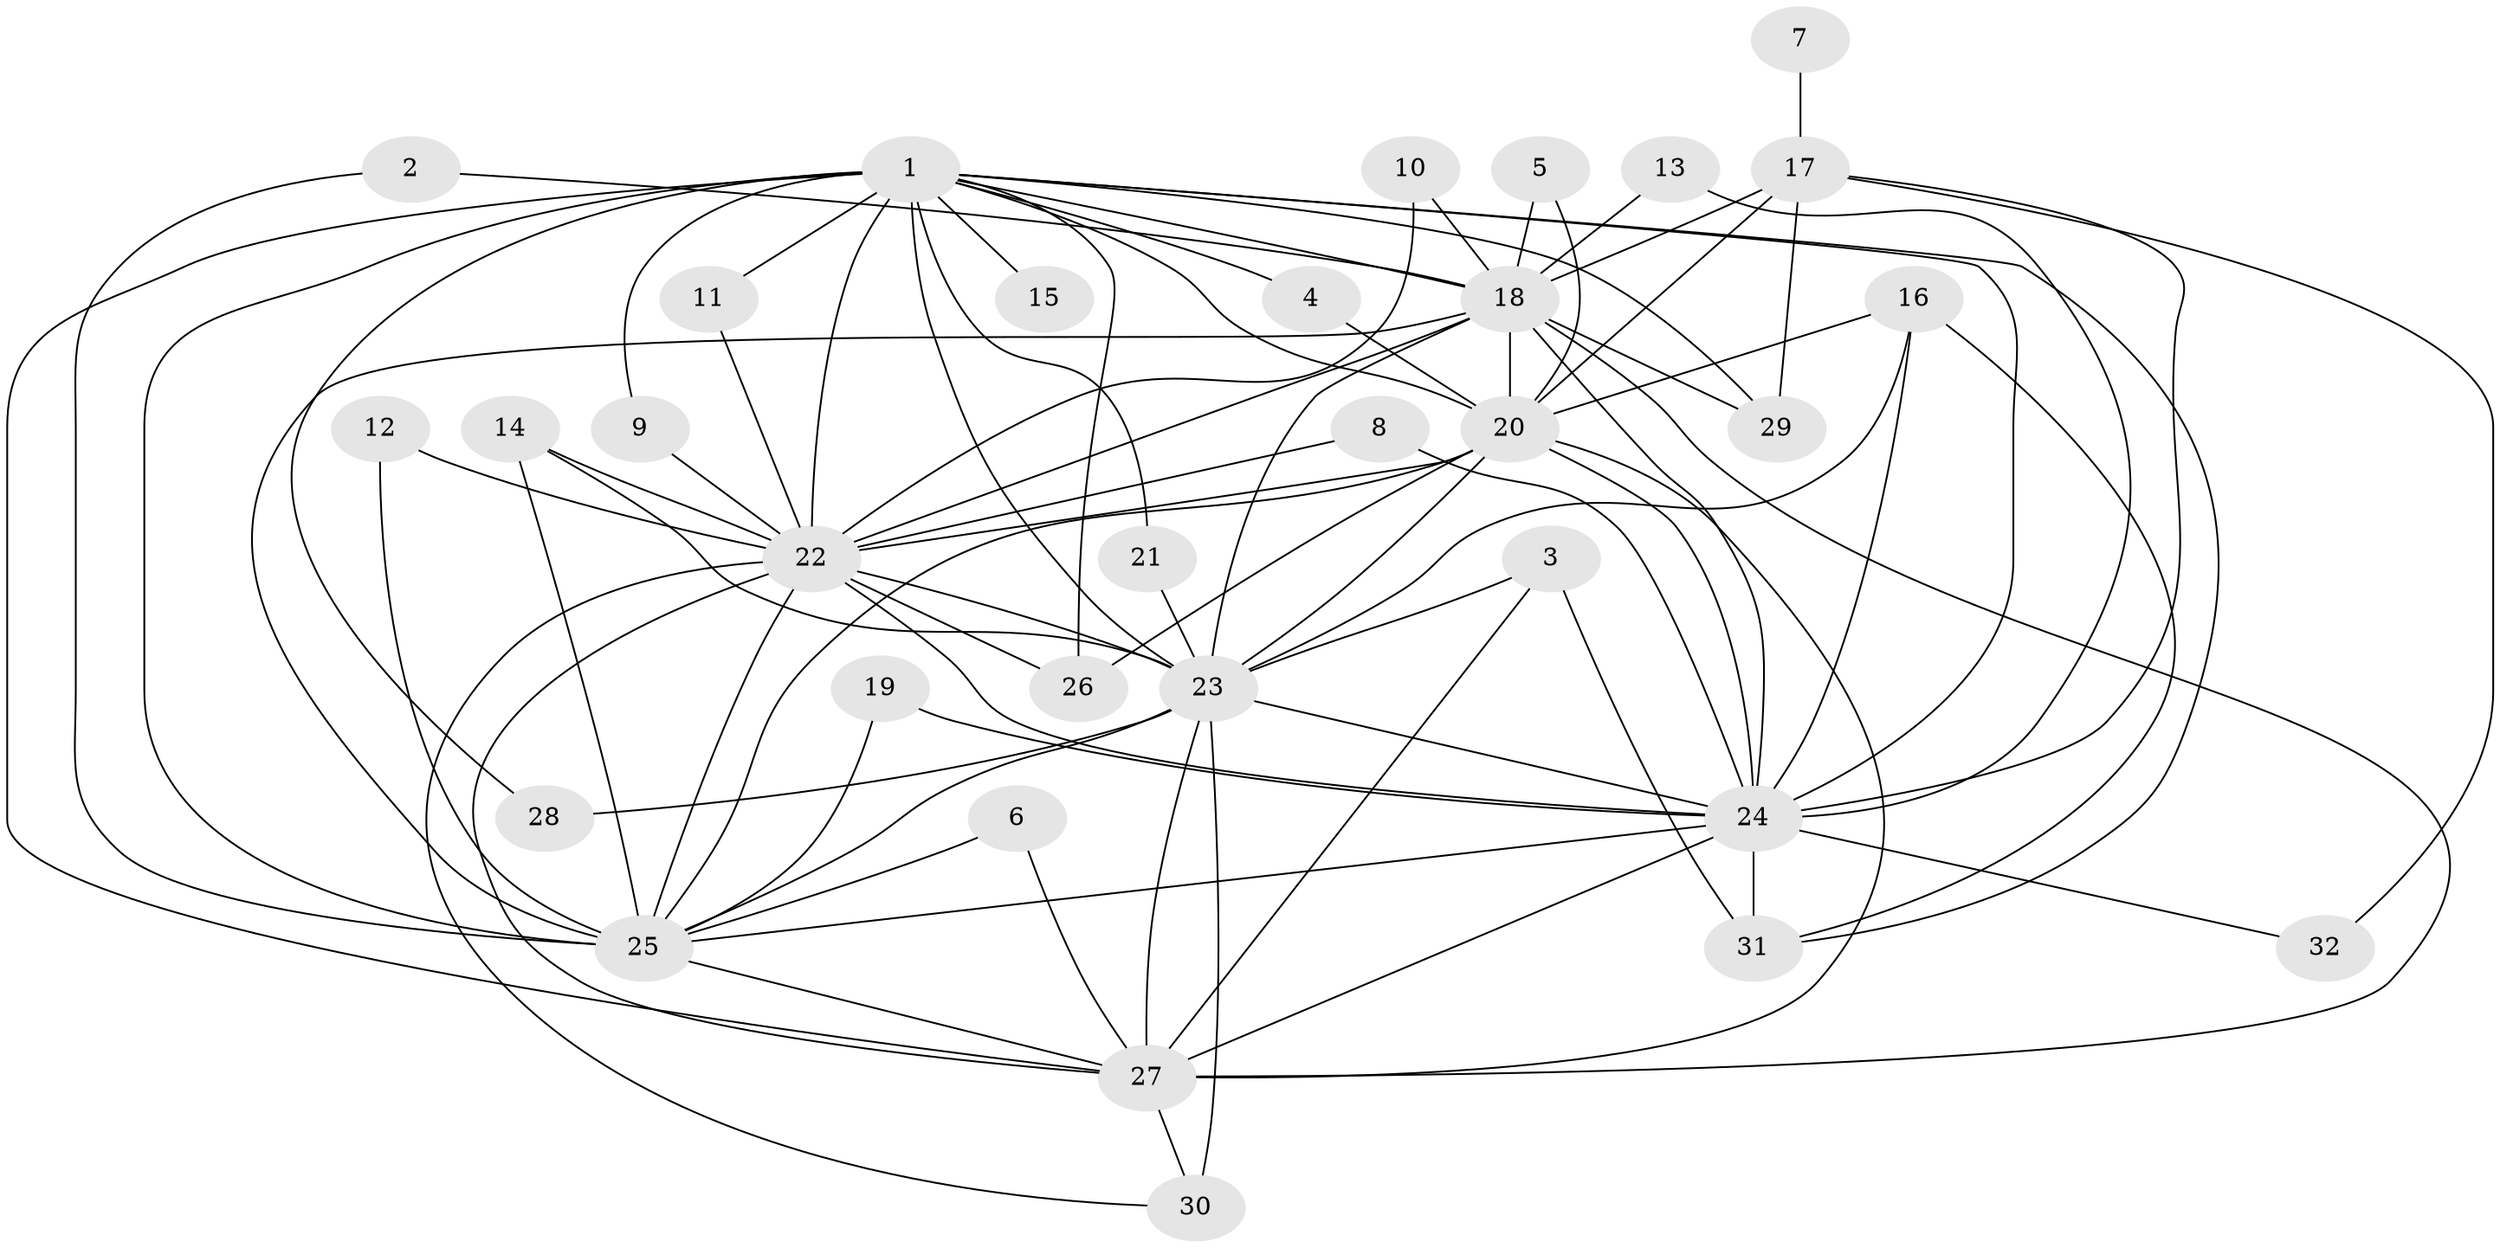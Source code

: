 // original degree distribution, {15: 0.031746031746031744, 14: 0.031746031746031744, 19: 0.031746031746031744, 23: 0.015873015873015872, 10: 0.015873015873015872, 22: 0.015873015873015872, 17: 0.015873015873015872, 6: 0.015873015873015872, 2: 0.5555555555555556, 3: 0.19047619047619047, 5: 0.031746031746031744, 4: 0.047619047619047616}
// Generated by graph-tools (version 1.1) at 2025/25/03/09/25 03:25:49]
// undirected, 32 vertices, 82 edges
graph export_dot {
graph [start="1"]
  node [color=gray90,style=filled];
  1;
  2;
  3;
  4;
  5;
  6;
  7;
  8;
  9;
  10;
  11;
  12;
  13;
  14;
  15;
  16;
  17;
  18;
  19;
  20;
  21;
  22;
  23;
  24;
  25;
  26;
  27;
  28;
  29;
  30;
  31;
  32;
  1 -- 4 [weight=1.0];
  1 -- 9 [weight=1.0];
  1 -- 11 [weight=1.0];
  1 -- 15 [weight=1.0];
  1 -- 18 [weight=3.0];
  1 -- 20 [weight=4.0];
  1 -- 21 [weight=1.0];
  1 -- 22 [weight=4.0];
  1 -- 23 [weight=3.0];
  1 -- 24 [weight=3.0];
  1 -- 25 [weight=3.0];
  1 -- 26 [weight=1.0];
  1 -- 27 [weight=3.0];
  1 -- 28 [weight=1.0];
  1 -- 29 [weight=1.0];
  1 -- 31 [weight=1.0];
  2 -- 18 [weight=1.0];
  2 -- 25 [weight=1.0];
  3 -- 23 [weight=1.0];
  3 -- 27 [weight=1.0];
  3 -- 31 [weight=1.0];
  4 -- 20 [weight=1.0];
  5 -- 18 [weight=1.0];
  5 -- 20 [weight=1.0];
  6 -- 25 [weight=1.0];
  6 -- 27 [weight=1.0];
  7 -- 17 [weight=1.0];
  8 -- 22 [weight=1.0];
  8 -- 24 [weight=1.0];
  9 -- 22 [weight=1.0];
  10 -- 18 [weight=1.0];
  10 -- 22 [weight=1.0];
  11 -- 22 [weight=1.0];
  12 -- 22 [weight=1.0];
  12 -- 25 [weight=1.0];
  13 -- 18 [weight=1.0];
  13 -- 24 [weight=1.0];
  14 -- 22 [weight=1.0];
  14 -- 23 [weight=1.0];
  14 -- 25 [weight=3.0];
  16 -- 20 [weight=1.0];
  16 -- 23 [weight=1.0];
  16 -- 24 [weight=1.0];
  16 -- 31 [weight=1.0];
  17 -- 18 [weight=1.0];
  17 -- 20 [weight=3.0];
  17 -- 24 [weight=1.0];
  17 -- 29 [weight=1.0];
  17 -- 32 [weight=1.0];
  18 -- 20 [weight=1.0];
  18 -- 22 [weight=1.0];
  18 -- 23 [weight=1.0];
  18 -- 24 [weight=3.0];
  18 -- 25 [weight=1.0];
  18 -- 27 [weight=1.0];
  18 -- 29 [weight=1.0];
  19 -- 24 [weight=1.0];
  19 -- 25 [weight=1.0];
  20 -- 22 [weight=2.0];
  20 -- 23 [weight=1.0];
  20 -- 24 [weight=1.0];
  20 -- 25 [weight=2.0];
  20 -- 26 [weight=1.0];
  20 -- 27 [weight=1.0];
  21 -- 23 [weight=1.0];
  22 -- 23 [weight=3.0];
  22 -- 24 [weight=2.0];
  22 -- 25 [weight=1.0];
  22 -- 26 [weight=2.0];
  22 -- 27 [weight=1.0];
  22 -- 30 [weight=2.0];
  23 -- 24 [weight=1.0];
  23 -- 25 [weight=1.0];
  23 -- 27 [weight=1.0];
  23 -- 28 [weight=1.0];
  23 -- 30 [weight=3.0];
  24 -- 25 [weight=1.0];
  24 -- 27 [weight=4.0];
  24 -- 31 [weight=2.0];
  24 -- 32 [weight=1.0];
  25 -- 27 [weight=1.0];
  27 -- 30 [weight=1.0];
}
